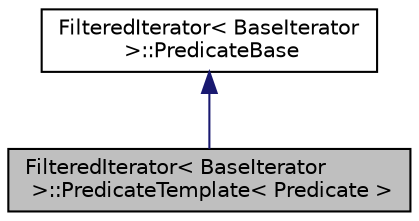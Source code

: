 digraph "FilteredIterator&lt; BaseIterator &gt;::PredicateTemplate&lt; Predicate &gt;"
{
 // LATEX_PDF_SIZE
  edge [fontname="Helvetica",fontsize="10",labelfontname="Helvetica",labelfontsize="10"];
  node [fontname="Helvetica",fontsize="10",shape=record];
  Node1 [label="FilteredIterator\< BaseIterator\l \>::PredicateTemplate\< Predicate \>",height=0.2,width=0.4,color="black", fillcolor="grey75", style="filled", fontcolor="black",tooltip=" "];
  Node2 -> Node1 [dir="back",color="midnightblue",fontsize="10",style="solid",fontname="Helvetica"];
  Node2 [label="FilteredIterator\< BaseIterator\l \>::PredicateBase",height=0.2,width=0.4,color="black", fillcolor="white", style="filled",URL="$classFilteredIterator_1_1PredicateBase.html",tooltip=" "];
}
